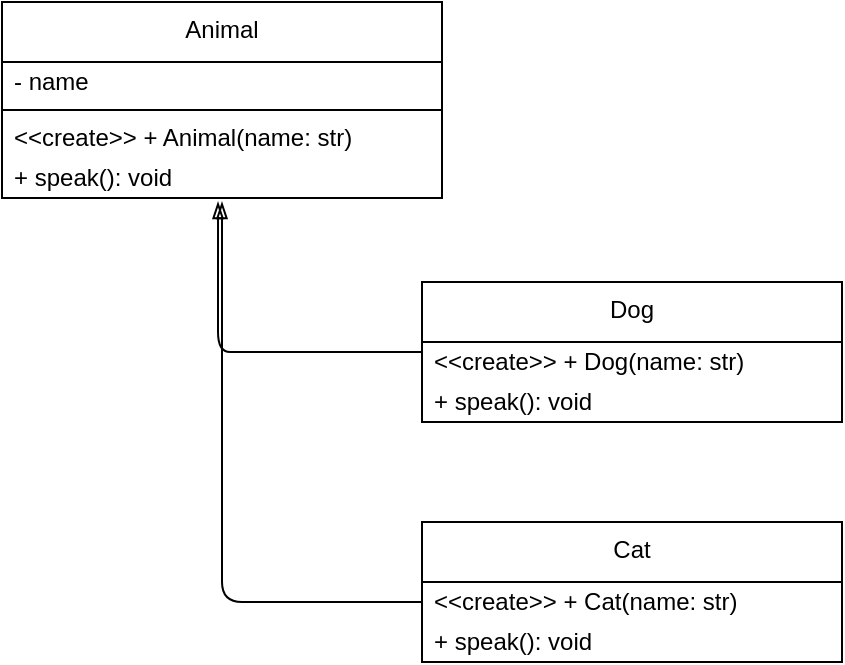 <mxfile>
    <diagram id="9mXlbue_9tt9Hk9cQVml" name="Page-1">
        <mxGraphModel dx="565" dy="276" grid="1" gridSize="10" guides="1" tooltips="1" connect="1" arrows="1" fold="1" page="1" pageScale="1" pageWidth="827" pageHeight="1169" math="0" shadow="0">
            <root>
                <mxCell id="0"/>
                <mxCell id="1" parent="0"/>
                <mxCell id="26" value="Animal" style="swimlane;fontStyle=0;align=center;verticalAlign=top;childLayout=stackLayout;horizontal=1;startSize=30;horizontalStack=0;resizeParent=1;resizeParentMax=0;resizeLast=0;collapsible=0;marginBottom=0;html=1;whiteSpace=wrap;" parent="1" vertex="1">
                    <mxGeometry x="70" y="60" width="220" height="98" as="geometry"/>
                </mxCell>
                <mxCell id="28" value="- name" style="text;html=1;strokeColor=none;fillColor=none;align=left;verticalAlign=middle;spacingLeft=4;spacingRight=4;overflow=hidden;rotatable=0;points=[[0,0.5],[1,0.5]];portConstraint=eastwest;whiteSpace=wrap;" parent="26" vertex="1">
                    <mxGeometry y="30" width="220" height="20" as="geometry"/>
                </mxCell>
                <mxCell id="31" value="" style="line;strokeWidth=1;fillColor=none;align=left;verticalAlign=middle;spacingTop=-1;spacingLeft=3;spacingRight=3;rotatable=0;labelPosition=right;points=[];portConstraint=eastwest;" parent="26" vertex="1">
                    <mxGeometry y="50" width="220" height="8" as="geometry"/>
                </mxCell>
                <mxCell id="33" value="&amp;lt;&amp;lt;create&amp;gt;&amp;gt; + Animal(name: str)" style="text;html=1;strokeColor=none;fillColor=none;align=left;verticalAlign=middle;spacingLeft=4;spacingRight=4;overflow=hidden;rotatable=0;points=[[0,0.5],[1,0.5]];portConstraint=eastwest;whiteSpace=wrap;" parent="26" vertex="1">
                    <mxGeometry y="58" width="220" height="20" as="geometry"/>
                </mxCell>
                <mxCell id="45" value="+ speak(): void" style="text;html=1;strokeColor=none;fillColor=none;align=left;verticalAlign=middle;spacingLeft=4;spacingRight=4;overflow=hidden;rotatable=0;points=[[0,0.5],[1,0.5]];portConstraint=eastwest;whiteSpace=wrap;" parent="26" vertex="1">
                    <mxGeometry y="78" width="220" height="20" as="geometry"/>
                </mxCell>
                <mxCell id="34" value="Dog" style="swimlane;fontStyle=0;align=center;verticalAlign=top;childLayout=stackLayout;horizontal=1;startSize=30;horizontalStack=0;resizeParent=1;resizeParentMax=0;resizeLast=0;collapsible=0;marginBottom=0;html=1;whiteSpace=wrap;" parent="1" vertex="1">
                    <mxGeometry x="280" y="200" width="210" height="70" as="geometry"/>
                </mxCell>
                <mxCell id="48" value="&amp;lt;&amp;lt;create&amp;gt;&amp;gt; + Dog(name: str)" style="text;html=1;strokeColor=none;fillColor=none;align=left;verticalAlign=middle;spacingLeft=4;spacingRight=4;overflow=hidden;rotatable=0;points=[[0,0.5],[1,0.5]];portConstraint=eastwest;whiteSpace=wrap;" parent="34" vertex="1">
                    <mxGeometry y="30" width="210" height="20" as="geometry"/>
                </mxCell>
                <mxCell id="49" value="+ speak(): void" style="text;html=1;strokeColor=none;fillColor=none;align=left;verticalAlign=middle;spacingLeft=4;spacingRight=4;overflow=hidden;rotatable=0;points=[[0,0.5],[1,0.5]];portConstraint=eastwest;whiteSpace=wrap;" parent="34" vertex="1">
                    <mxGeometry y="50" width="210" height="20" as="geometry"/>
                </mxCell>
                <mxCell id="38" value="Cat" style="swimlane;fontStyle=0;align=center;verticalAlign=top;childLayout=stackLayout;horizontal=1;startSize=30;horizontalStack=0;resizeParent=1;resizeParentMax=0;resizeLast=0;collapsible=0;marginBottom=0;html=1;whiteSpace=wrap;" parent="1" vertex="1">
                    <mxGeometry x="280" y="320" width="210" height="70" as="geometry"/>
                </mxCell>
                <mxCell id="54" style="edgeStyle=none;html=1;endArrow=blockThin;endFill=0;" parent="38" source="50" edge="1">
                    <mxGeometry relative="1" as="geometry">
                        <mxPoint x="-100.0" y="-160" as="targetPoint"/>
                        <Array as="points">
                            <mxPoint x="-100" y="40"/>
                            <mxPoint x="-100" y="-120"/>
                        </Array>
                    </mxGeometry>
                </mxCell>
                <mxCell id="50" value="&amp;lt;&amp;lt;create&amp;gt;&amp;gt; + Cat(name: str)" style="text;html=1;strokeColor=none;fillColor=none;align=left;verticalAlign=middle;spacingLeft=4;spacingRight=4;overflow=hidden;rotatable=0;points=[[0,0.5],[1,0.5]];portConstraint=eastwest;whiteSpace=wrap;" parent="38" vertex="1">
                    <mxGeometry y="30" width="210" height="20" as="geometry"/>
                </mxCell>
                <mxCell id="51" value="+ speak(): void" style="text;html=1;strokeColor=none;fillColor=none;align=left;verticalAlign=middle;spacingLeft=4;spacingRight=4;overflow=hidden;rotatable=0;points=[[0,0.5],[1,0.5]];portConstraint=eastwest;whiteSpace=wrap;" parent="38" vertex="1">
                    <mxGeometry y="50" width="210" height="20" as="geometry"/>
                </mxCell>
                <mxCell id="53" style="edgeStyle=none;html=1;entryX=0.491;entryY=1.1;entryDx=0;entryDy=0;entryPerimeter=0;endArrow=blockThin;endFill=0;" parent="1" source="34" target="45" edge="1">
                    <mxGeometry relative="1" as="geometry">
                        <Array as="points">
                            <mxPoint x="200" y="235"/>
                            <mxPoint x="178" y="235"/>
                            <mxPoint x="178" y="200"/>
                        </Array>
                    </mxGeometry>
                </mxCell>
            </root>
        </mxGraphModel>
    </diagram>
</mxfile>